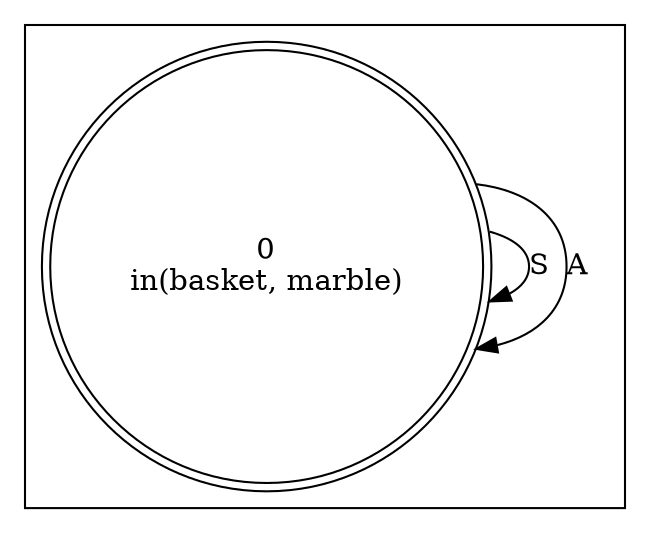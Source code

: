 digraph {subgraph cluster_0 {s00 [label="0
in(basket, marble)", shape=doublecircle];
s00 -> s00[label="S"];
s00 -> s00[label="A"];
}}